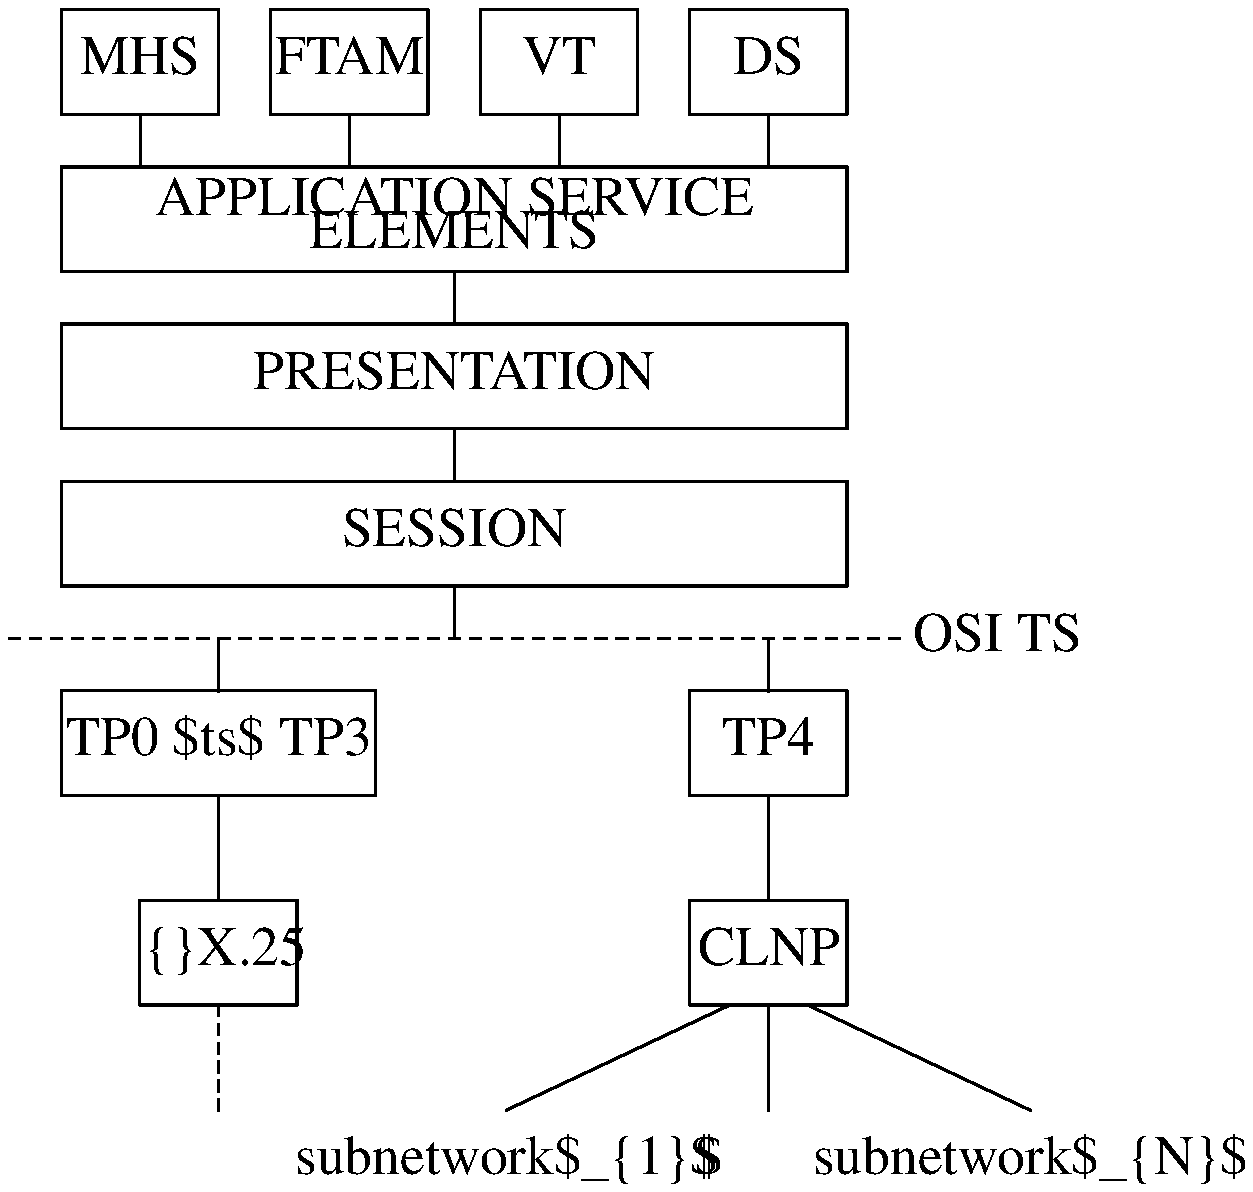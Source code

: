 .PS 5.5i
.ps 20
## figure T-5
B1:	box "CLNP"
C1:	box invis with .n at (B1.s.x, B1.s.y-lineht) "$\cdots$"
C2:	box invis with .n at (B1.s.x-(boxwid+linewid), B1.s.y-lineht) \
	    "subnetwork$_{1}$"
C3:	box invis with .n at (B1.s.x+(boxwid+linewid), B1.s.y-lineht) \
	    "subnetwork$_{N}$"
	line from B1.s to C1.n
	line from (B1.s.x-boxwid/4, B1.s.y) to C2.n
	line from (B1.s.x+boxwid/4, B1.s.y) to C3.n
##
B2:	box "TP4" with .s at (B1.n.x, B1.n.y+lineht)
	line from B1.n to B2.s
##
B3:	box "TP0 $\ldots$ TP3" width 2*boxwid \
		with .e at (B2.w.x-3*linewid, B2.w.y)
B4:	box "\~{}X.25" with .n at (B3.s.x, B3.s.y-lineht)
	line from B3.s to B4.n
	line dashed down from B4.s
##
	line from (B3.w.x-linewid/2, B3.n.y+lineht/2) \
	     to   (B2.e.x+linewid/2, B2.n.y+lineht/2) dashed
	move to (B2.e.x+linewid/2, B2.n.y+lineht/2); "\ OSI TS" ljust
	line from B2.n to (B2.n.x, B2.n.y+lineht/2)
	line from B3.n to (B3.n.x, B3.n.y+lineht/2)
##
B5:	box "SESSION" with .s at ((B3.w.x+B2.e.x)/2, B3.n.y+lineht) \
		width (B2.e.x-B3.w.x)
	line from (B5.s.x, B3.n.y+lineht/2) to B5.s
B6:	box "PRESENTATION" with .s at (B5.n.x, B5.n.y+lineht/2) \
		width (B2.e.x-B3.w.x)
	line from B5.n to B6.s
B61:	box "APPLICATION SERVICE" "ELEMENTS" with .s at (B6.n.x, B6.n.y+lineht/2) \
		width (B2.e.x-B3.w.x)
	line from B6.n to B61.s
##
dist	=	((B2.e.x-B3.w.x)-4*boxwid) / 3
B7:	box "MHS" with .sw at (B61.nw.x, B61.nw.y+lineht/2)
	line from B7.s to (B7.s.x, B7.s.y-lineht/2)
B8:	box "FTAM" with .w at (B7.e.x+dist, B7.e.y)
	line from B8.s to (B8.s.x, B8.s.y-lineht/2)
B9:	box "VT" with .w at (B8.e.x+dist, B8.e.y)
	line from B9.s to (B9.s.x, B9.s.y-lineht/2)
B10:	box "DS" with .w at (B9.e.x+dist, B9.e.y)
	line from B10.s to (B10.s.x, B10.s.y-lineht/2)
##
.PE
